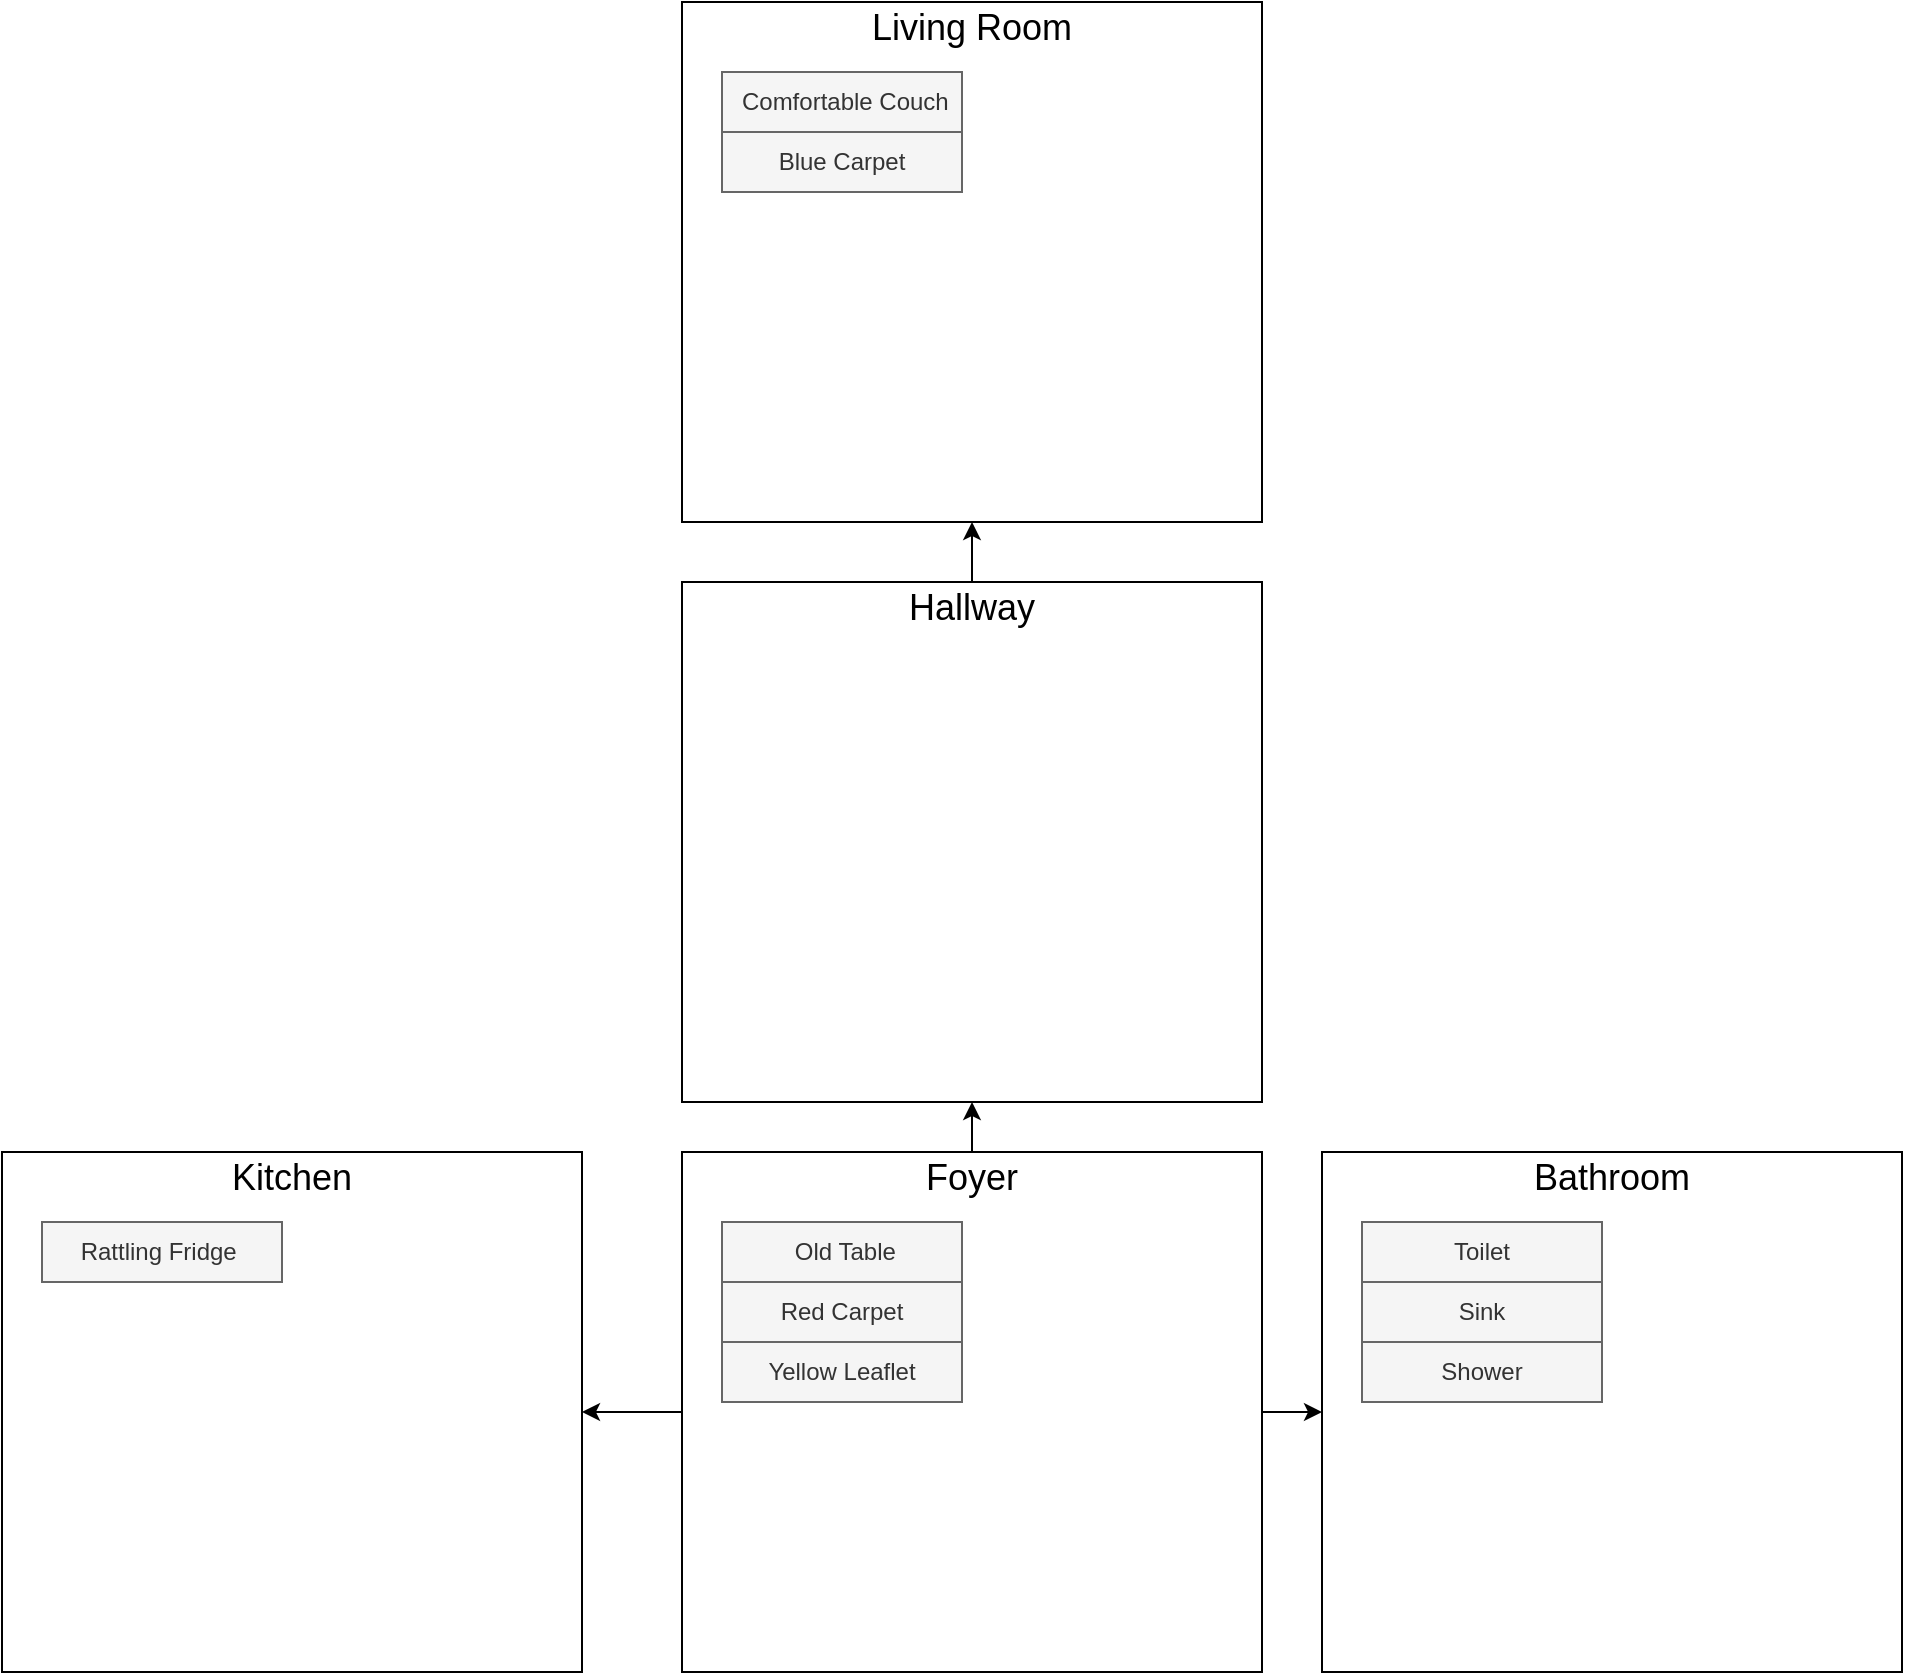 <mxfile version="14.5.3" type="device"><diagram id="d_btbPUUZB23XFQRqwUS" name="Page-1"><mxGraphModel dx="2249" dy="1931" grid="1" gridSize="10" guides="1" tooltips="1" connect="1" arrows="1" fold="1" page="1" pageScale="1" pageWidth="827" pageHeight="1169" math="0" shadow="0"><root><mxCell id="0"/><mxCell id="1" parent="0"/><mxCell id="DiVjzWamhIBYLBtZLe9Y-27" style="edgeStyle=orthogonalEdgeStyle;rounded=0;orthogonalLoop=1;jettySize=auto;html=1;fontSize=18;" edge="1" parent="1" source="DiVjzWamhIBYLBtZLe9Y-1" target="DiVjzWamhIBYLBtZLe9Y-16"><mxGeometry relative="1" as="geometry"/></mxCell><mxCell id="DiVjzWamhIBYLBtZLe9Y-28" style="edgeStyle=orthogonalEdgeStyle;rounded=0;orthogonalLoop=1;jettySize=auto;html=1;fontSize=18;" edge="1" parent="1" source="DiVjzWamhIBYLBtZLe9Y-1" target="DiVjzWamhIBYLBtZLe9Y-6"><mxGeometry relative="1" as="geometry"/></mxCell><mxCell id="DiVjzWamhIBYLBtZLe9Y-29" style="edgeStyle=orthogonalEdgeStyle;rounded=0;orthogonalLoop=1;jettySize=auto;html=1;fontSize=18;" edge="1" parent="1" source="DiVjzWamhIBYLBtZLe9Y-1" target="DiVjzWamhIBYLBtZLe9Y-11"><mxGeometry relative="1" as="geometry"/></mxCell><mxCell id="DiVjzWamhIBYLBtZLe9Y-1" value="" style="rounded=0;whiteSpace=wrap;html=1;" vertex="1" parent="1"><mxGeometry x="260" y="325" width="290" height="260" as="geometry"/></mxCell><mxCell id="DiVjzWamhIBYLBtZLe9Y-2" value="&amp;nbsp;Old Table" style="rounded=0;whiteSpace=wrap;html=1;fillColor=#f5f5f5;strokeColor=#666666;fontColor=#333333;" vertex="1" parent="1"><mxGeometry x="280" y="360" width="120" height="30" as="geometry"/></mxCell><mxCell id="DiVjzWamhIBYLBtZLe9Y-4" value="Foyer" style="text;html=1;strokeColor=none;fillColor=none;align=center;verticalAlign=middle;whiteSpace=wrap;rounded=0;fontSize=18;" vertex="1" parent="1"><mxGeometry x="260" y="325" width="290" height="25" as="geometry"/></mxCell><mxCell id="DiVjzWamhIBYLBtZLe9Y-5" value="Red Carpet" style="rounded=0;whiteSpace=wrap;html=1;fillColor=#f5f5f5;strokeColor=#666666;fontColor=#333333;" vertex="1" parent="1"><mxGeometry x="280" y="390" width="120" height="30" as="geometry"/></mxCell><mxCell id="DiVjzWamhIBYLBtZLe9Y-6" value="" style="rounded=0;whiteSpace=wrap;html=1;" vertex="1" parent="1"><mxGeometry x="-80" y="325" width="290" height="260" as="geometry"/></mxCell><mxCell id="DiVjzWamhIBYLBtZLe9Y-7" value="Rattling Fridge&amp;nbsp;" style="rounded=0;whiteSpace=wrap;html=1;fillColor=#f5f5f5;strokeColor=#666666;fontColor=#333333;" vertex="1" parent="1"><mxGeometry x="-60" y="360" width="120" height="30" as="geometry"/></mxCell><mxCell id="DiVjzWamhIBYLBtZLe9Y-8" value="Kitchen" style="text;html=1;strokeColor=none;fillColor=none;align=center;verticalAlign=middle;whiteSpace=wrap;rounded=0;fontSize=18;" vertex="1" parent="1"><mxGeometry x="-80" y="325" width="290" height="25" as="geometry"/></mxCell><mxCell id="DiVjzWamhIBYLBtZLe9Y-10" value="Yellow Leaflet" style="rounded=0;whiteSpace=wrap;html=1;fillColor=#f5f5f5;strokeColor=#666666;fontColor=#333333;" vertex="1" parent="1"><mxGeometry x="280" y="420" width="120" height="30" as="geometry"/></mxCell><mxCell id="DiVjzWamhIBYLBtZLe9Y-26" style="edgeStyle=orthogonalEdgeStyle;rounded=0;orthogonalLoop=1;jettySize=auto;html=1;fontSize=18;" edge="1" parent="1" source="DiVjzWamhIBYLBtZLe9Y-11" target="DiVjzWamhIBYLBtZLe9Y-21"><mxGeometry relative="1" as="geometry"/></mxCell><mxCell id="DiVjzWamhIBYLBtZLe9Y-11" value="" style="rounded=0;whiteSpace=wrap;html=1;" vertex="1" parent="1"><mxGeometry x="260" y="40" width="290" height="260" as="geometry"/></mxCell><mxCell id="DiVjzWamhIBYLBtZLe9Y-13" value="Hallway" style="text;html=1;strokeColor=none;fillColor=none;align=center;verticalAlign=middle;whiteSpace=wrap;rounded=0;fontSize=18;" vertex="1" parent="1"><mxGeometry x="260" y="40" width="290" height="25" as="geometry"/></mxCell><mxCell id="DiVjzWamhIBYLBtZLe9Y-16" value="" style="rounded=0;whiteSpace=wrap;html=1;" vertex="1" parent="1"><mxGeometry x="580" y="325" width="290" height="260" as="geometry"/></mxCell><mxCell id="DiVjzWamhIBYLBtZLe9Y-17" value="Toilet" style="rounded=0;whiteSpace=wrap;html=1;fillColor=#f5f5f5;strokeColor=#666666;fontColor=#333333;" vertex="1" parent="1"><mxGeometry x="600" y="360" width="120" height="30" as="geometry"/></mxCell><mxCell id="DiVjzWamhIBYLBtZLe9Y-18" value="Bathroom" style="text;html=1;strokeColor=none;fillColor=none;align=center;verticalAlign=middle;whiteSpace=wrap;rounded=0;fontSize=18;" vertex="1" parent="1"><mxGeometry x="580" y="325" width="290" height="25" as="geometry"/></mxCell><mxCell id="DiVjzWamhIBYLBtZLe9Y-19" value="Sink" style="rounded=0;whiteSpace=wrap;html=1;fillColor=#f5f5f5;strokeColor=#666666;fontColor=#333333;" vertex="1" parent="1"><mxGeometry x="600" y="390" width="120" height="30" as="geometry"/></mxCell><mxCell id="DiVjzWamhIBYLBtZLe9Y-20" value="Shower" style="rounded=0;whiteSpace=wrap;html=1;fillColor=#f5f5f5;strokeColor=#666666;fontColor=#333333;" vertex="1" parent="1"><mxGeometry x="600" y="420" width="120" height="30" as="geometry"/></mxCell><mxCell id="DiVjzWamhIBYLBtZLe9Y-21" value="" style="rounded=0;whiteSpace=wrap;html=1;" vertex="1" parent="1"><mxGeometry x="260" y="-250" width="290" height="260" as="geometry"/></mxCell><mxCell id="DiVjzWamhIBYLBtZLe9Y-22" value="&amp;nbsp;Comfortable Couch" style="rounded=0;whiteSpace=wrap;html=1;fillColor=#f5f5f5;strokeColor=#666666;fontColor=#333333;" vertex="1" parent="1"><mxGeometry x="280" y="-215" width="120" height="30" as="geometry"/></mxCell><mxCell id="DiVjzWamhIBYLBtZLe9Y-23" value="Living Room" style="text;html=1;strokeColor=none;fillColor=none;align=center;verticalAlign=middle;whiteSpace=wrap;rounded=0;fontSize=18;" vertex="1" parent="1"><mxGeometry x="260" y="-250" width="290" height="25" as="geometry"/></mxCell><mxCell id="DiVjzWamhIBYLBtZLe9Y-24" value="Blue Carpet" style="rounded=0;whiteSpace=wrap;html=1;fillColor=#f5f5f5;strokeColor=#666666;fontColor=#333333;" vertex="1" parent="1"><mxGeometry x="280" y="-185" width="120" height="30" as="geometry"/></mxCell></root></mxGraphModel></diagram></mxfile>